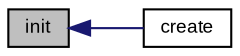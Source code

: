 digraph "init"
{
  bgcolor="transparent";
  edge [fontname="Arial",fontsize="9",labelfontname="Arial",labelfontsize="9"];
  node [fontname="Arial",fontsize="9",shape=record];
  rankdir="LR";
  Node1 [label="init",height=0.2,width=0.4,color="black", fillcolor="grey75", style="filled" fontcolor="black"];
  Node1 -> Node2 [dir="back",color="midnightblue",fontsize="9",style="solid",fontname="Arial"];
  Node2 [label="create",height=0.2,width=0.4,color="black",URL="$class_v_s_t_g_u_i_1_1_c_bitmap_pixel_access.html#a30b0e1db4f10b0921bf85f82f76d3551"];
}
